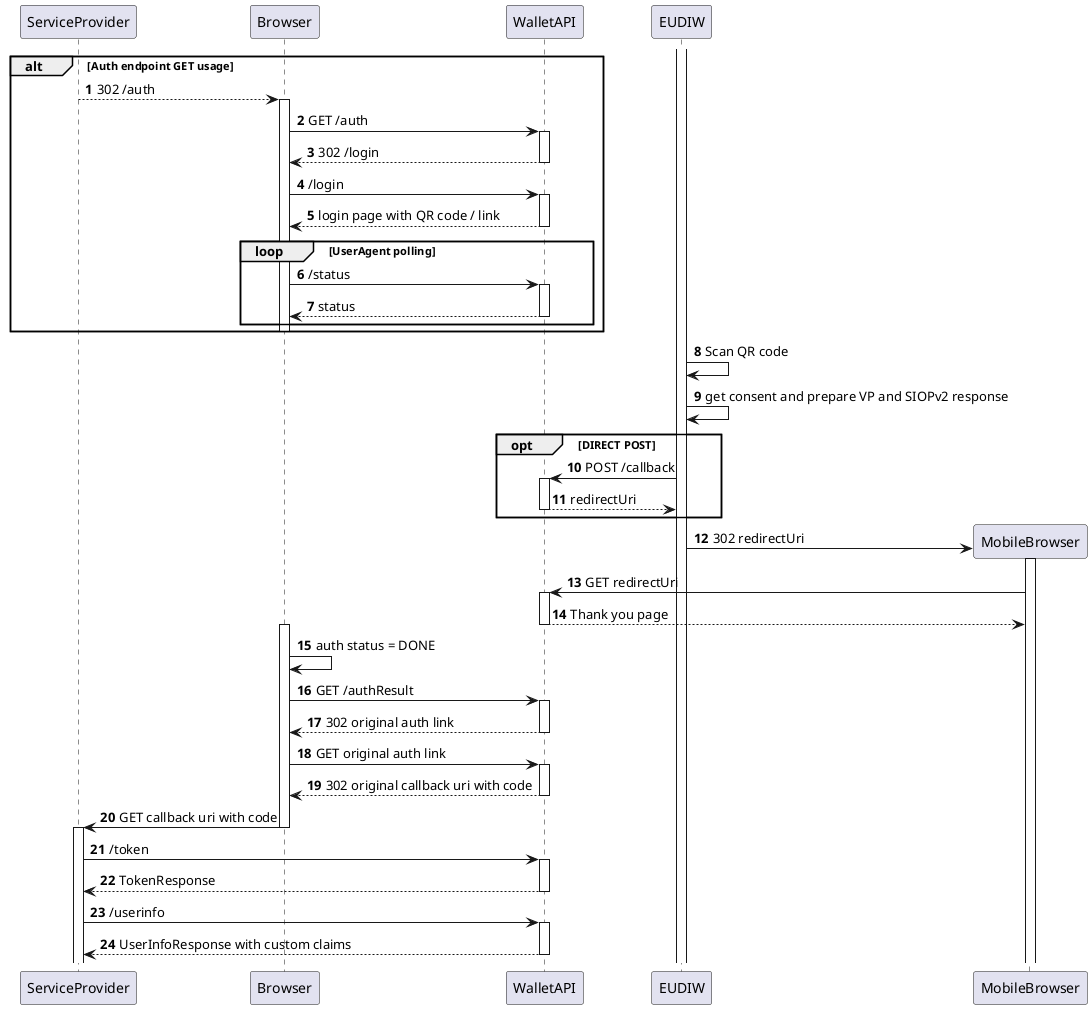 @startuml
'https://plantuml.com/sequence-diagram

autonumber
participant ServiceProvider
participant Browser
participant WalletAPI
participant EUDIW
participant MobileBrowser

alt Auth endpoint GET usage
  ServiceProvider --> Browser: 302 /auth
  activate Browser
    Browser -> WalletAPI: GET /auth
    activate WalletAPI
      return 302 /login
    Browser -> WalletAPI: /login
    activate WalletAPI
      return login page with QR code / link
    loop UserAgent polling
      Browser -> WalletAPI: /status
      activate WalletAPI
        return status
     end
  deactivate Browser

end
activate EUDIW
EUDIW -> EUDIW: Scan QR code
EUDIW -> EUDIW: get consent and prepare VP and SIOPv2 response
opt DIRECT POST
  EUDIW -> WalletAPI: POST /callback
  activate WalletAPI
    return redirectUri
end
  EUDIW -> MobileBrowser **: 302 redirectUri
  activate MobileBrowser
    MobileBrowser -> WalletAPI: GET redirectUri
    activate WalletAPI
      return Thank you page   
activate Browser
Browser -> Browser: auth status = DONE 
Browser -> WalletAPI: GET /authResult
activate WalletAPI
  return 302 original auth link
Browser -> WalletAPI: GET original auth link
activate WalletAPI
  return 302 original callback uri with code
Browser -> ServiceProvider: GET callback uri with code
deactivate Browser
activate ServiceProvider
  ServiceProvider -> WalletAPI: /token
  activate WalletAPI
   return TokenResponse
  ServiceProvider -> WalletAPI: /userinfo
  activate WalletAPI
    return UserInfoResponse with custom claims
  
@enduml
  
